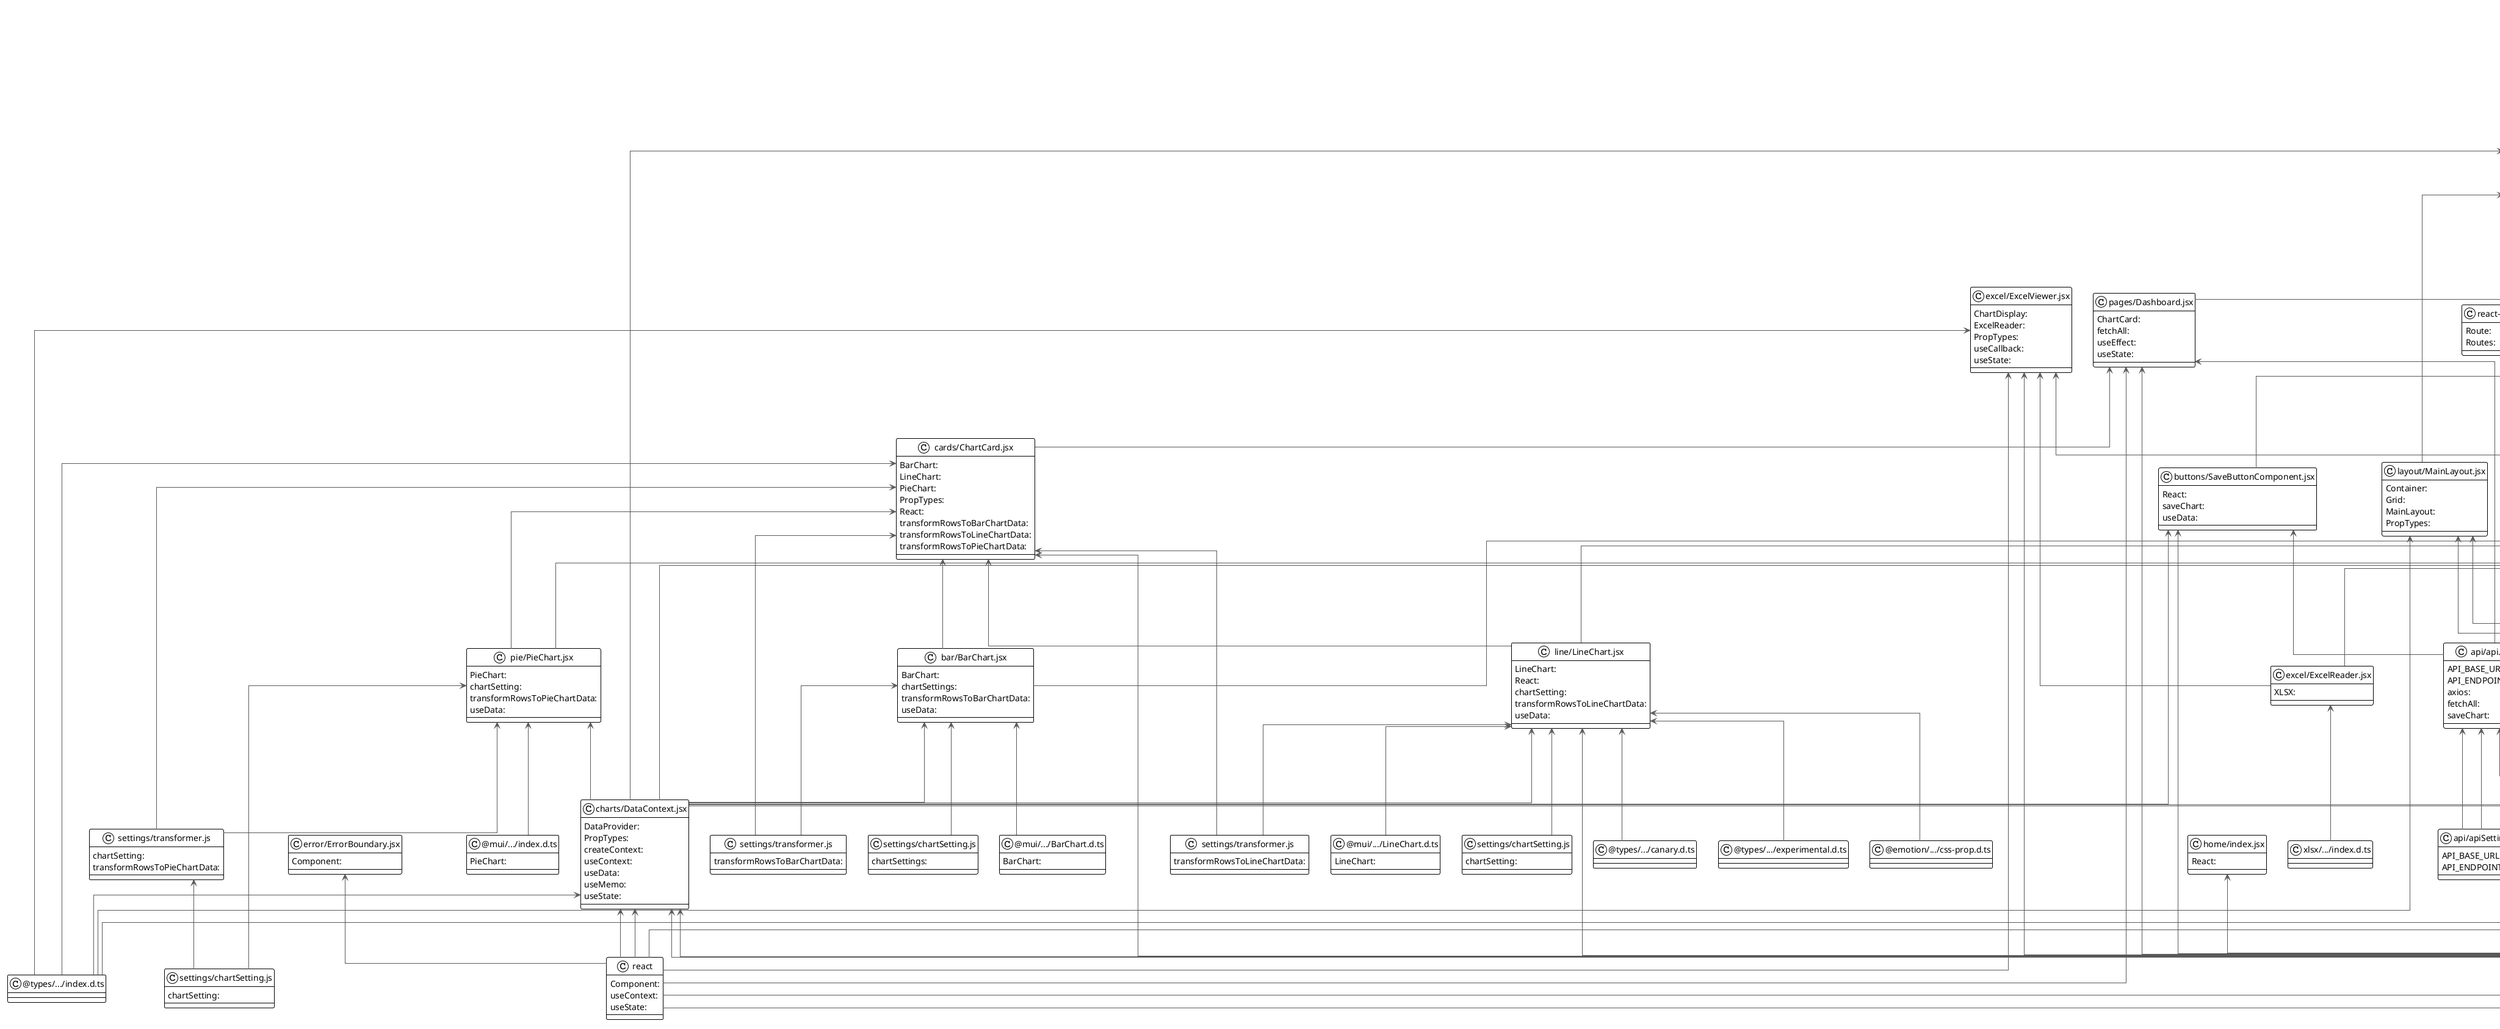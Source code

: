 @startuml

!theme plain
top to bottom direction
skinparam linetype ortho

class node38 as "@emotion/.../css-prop.d.ts"
class node4 as "@mui/.../Avatar.d.ts"
class node10 as "@mui/.../BarChart.d.ts" {
   BarChart:
}
class node63 as "@mui/.../IconButton.d.ts"
class node15 as "@mui/.../LineChart.d.ts" {
   LineChart:
}
class node6 as "@mui/.../Menu.d.ts"
class node40 as "@mui/.../MenuItem.d.ts"
class node3 as "@mui/.../SvgIcon.d.ts"
class node45 as "@mui/.../index.d.ts" {
   Logout:
   Settings:
}
class node47 as "@mui/.../index.d.ts" {
   PieChart:
}
class node54 as "@mui/.../index.d.ts" {
   ThemeProvider:
   createTheme:
}
class node55 as "@mui/.../index.d.ts" {
   AppBar:
   Button:
   Container:
   FormControl:
   Grid:
   InputLabel:
   MenuItem:
   Select:
   Toolbar:
   Typography:
}
class node2 as "@silevis/.../reactgrid.d.ts" {
   ReactGrid:
}
class node42 as "@silevis/.../styles.css"
class node27 as "@types/.../canary.d.ts"
class node20 as "@types/.../client.d.ts"
class node18 as "@types/.../experimental.d.ts"
class node21 as "@types/.../index.d.ts"
class node29 as "@types/.../index.d.ts" {
   createContext:
   useCallback:
   useEffect:
   useMemo:
}
class node11 as "api/api.js" {
   API_BASE_URL:
   API_ENDPOINTS:
   axios:
   fetchAll:
   saveChart:
}
class node52 as "api/apiSettings.js" {
   API_BASE_URL:
   API_ENDPOINTS:
}
class node58 as "axios/index.d.cts"
class node9 as "axios/index.d.ts"
class node16 as "bar/BarChart.jsx" {
   BarChart:
   chartSettings:
   transformRowsToBarChartData:
   useData:
}
class node37 as "buttons/SaveButtonComponent.jsx" {
   React:
   saveChart:
   useData:
}
class node48 as "cards/ChartCard.jsx" {
   BarChart:
   LineChart:
   PieChart:
   PropTypes:
   React:
   transformRowsToBarChartData:
   transformRowsToLineChartData:
   transformRowsToPieChartData:
}
class node5 as "charts/ChartDisplay.jsx" {
   BarChartComponent:
   FormControl:
   InputLabel:
   LineChartComponent:
   MenuItem:
   PieChartComponent:
   Select:
   useState:
}
class node19 as "charts/DataContext.jsx" {
   DataProvider:
   PropTypes:
   createContext:
   useContext:
   useData:
   useMemo:
   useState:
}
class node62 as "error/ErrorBoundary.jsx" {
   Component:
}
class node44 as "excel/ExcelReader.jsx" {
   XLSX:
}
class node1 as "excel/ExcelViewer.jsx" {
   ChartDisplay:
   ExcelReader:
   PropTypes:
   useCallback:
   useState:
}
class node23 as "header/DarkModeToggle.jsx" {
   Brightness4Icon:
   IconButton:
   React:
   ThemeProvider:
   createTheme:
   useState:
}
class node14 as "header/Header.jsx" {
   AppBar:
   DarkModeToggle:
   NavigationMenu:
   React:
   Toolbar:
   UserMenu:
}
class node34 as "header/NavigationMenu.jsx" {
   IconButton:
   Link:
   Menu:
   MenuIcon:
   MenuItem:
   React:
   useState:
}
class node43 as "header/UserMenu.jsx" {
   Avatar:
   IconButton:
   Link:
   Logout:
   Menu:
   MenuItem:
   React:
   Settings:
}
class node12 as "home/index.jsx" {
   React:
}
class node32 as "layout/MainLayout.jsx" {
   Container:
   Grid:
   MainLayout:
   PropTypes:
}
class node60 as "line/LineChart.jsx" {
   LineChart:
   React:
   chartSetting:
   transformRowsToLineChartData:
   useData:
}
class node28 as "navigation/MenuButton.jsx" {
   IconButton:
   MenuIcon:
   React:
}
class node17 as "navigation/NavMenu.jsx" {
   Menu:
   NavMenuItem:
   React:
}
class node49 as "navigation/NavMenuItem.jsx" {
   Link:
   MenuItem:
   PropTypes:
   React:
}
class node35 as "navigation/NavigationMenu.jsx" {
   MenuButton:
   NavMenu:
   React:
}
class node33 as "navigation/UserMenu.jsx" {
   Avatar:
   IconButton:
   Menu:
   MenuItem:
   React:
}
class node26 as "pages/Dashboard.jsx" {
   ChartCard:
   fetchAll:
   useEffect:
   useState:
}
class node61 as "pages/Editor.jsx" {
   ChartDisplay:
   DataProvider:
   Editor.css:
   ReactGridTable:
   SaveButtonComponent:
   saveChart:
   useData:
}
class node39 as "pages/LandingPage.jsx" {
   Button:
   Container:
   Header:
   Link:
   Typography:
}
class node7 as "pie/PieChart.jsx" {
   PieChart:
   chartSetting:
   transformRowsToPieChartData:
   useData:
}
class react {
   Component:
   useContext:
   useState:
}
class node24 as "react-router-dom/.../index.d.ts" {
   BrowserRouter:
   Link:
}
class node41 as "react-router/.../components.d.ts" {
   Route:
   Routes:
}
class node8 as "settings/chartSetting.js" {
   chartSetting:
}
class node56 as "settings/chartSetting.js" {
   chartSettings:
}
class node59 as "settings/chartSetting.js" {
   chartSetting:
}
class node30 as "settings/transformer.js" {
   transformRowsToBarChartData:
}
class node50 as "settings/transformer.js" {
   chartSetting:
   transformRowsToPieChartData:
}
class node51 as "settings/transformer.js" {
   transformRowsToLineChartData:
}
class node22 as "src/App.jsx" {
   Dashboard:
   DataProvider:
   Editor:
   Header:
   LandingPage:
   MainLayout:
   Route:
   Router:
   Routes:
}
class node31 as "src/index.css"
class node36 as "src/main.jsx" {
   App:
   ReactDOM:
   index.css:
}
class node25 as "styles/Editor.css"
class node13 as "styles/ReactGridTable.css"
class node0 as "tables/ReactGridTable.jsx" {
   ExcelReader:
   React:
   ReactGrid:
   ReactGridTable.css:
   getColumns:
   getColumnsFromData:
   getHeaders:
   getHeadersFromData:
   getRows:
   getRowsFromData:
   useData:
}
class node57 as "tables/ReactGridTableUtils.jsx" {
   getColumns:
   getColumnsFromData:
   getHeaders:
   getHeadersFromData:
   getRows:
   getRowsFromData:
}
class node46 as "xlsx/.../index.d.ts"

node11  <-[#595959,plain]-  node52
node11  <-[#595959,plain]-  node52
node11  <-[#595959,plain]-  node58
node11  <-[#595959,plain]-  node9
node16  <-[#595959,plain]-  node10
node16  <-[#595959,plain]-  node19
node16  <-[#595959,plain]-  node56
node16  <-[#595959,plain]-  node30
node37  <-[#595959,plain]-  node29
node37  <-[#595959,plain]-  node11
node37  <-[#595959,plain]-  node19
node48  <-[#595959,plain]-  node21
node48  <-[#595959,plain]-  node29
node48  <-[#595959,plain]-  node16
node48  <-[#595959,plain]-  node60
node48  <-[#595959,plain]-  node7
node48  <-[#595959,plain]-  node50
node48  <-[#595959,plain]-  node51
node48  <-[#595959,plain]-  node30
node5   <-[#595959,plain]-  node55
node5   <-[#595959,plain]-  node55
node5   <-[#595959,plain]-  node55
node5   <-[#595959,plain]-  node55
node5   <-[#595959,plain]-  node16
node5   <-[#595959,plain]-  node60
node5   <-[#595959,plain]-  node7
node5   <-[#595959,plain]-  react
node19  <-[#595959,plain]-  node29
node19  <-[#595959,plain]-  node21
node19  <-[#595959,plain]-  node29
node19  <-[#595959,plain]-  react
node19  <-[#595959,plain]-  react
node62  <-[#595959,plain]-  react
node44  <-[#595959,plain]-  node46
node1   <-[#595959,plain]-  node29
node1   <-[#595959,plain]-  node21
node1   <-[#595959,plain]-  node5
node1   <-[#595959,plain]-  node44
node1   <-[#595959,plain]-  react
node23  <-[#595959,plain]-  node63
node23  <-[#595959,plain]-  node3
node23  <-[#595959,plain]-  node54
node23  <-[#595959,plain]-  node54
node23  <-[#595959,plain]-  node29
node23  <-[#595959,plain]-  react
node14  <-[#595959,plain]-  node55
node14  <-[#595959,plain]-  node55
node14  <-[#595959,plain]-  node29
node14  <-[#595959,plain]-  node23
node14  <-[#595959,plain]-  node34
node14  <-[#595959,plain]-  node43
node34  <-[#595959,plain]-  node63
node34  <-[#595959,plain]-  node6
node34  <-[#595959,plain]-  node40
node34  <-[#595959,plain]-  node3
node34  <-[#595959,plain]-  node29
node34  <-[#595959,plain]-  react
node34  <-[#595959,plain]-  node24
node43  <-[#595959,plain]-  node4
node43  <-[#595959,plain]-  node63
node43  <-[#595959,plain]-  node6
node43  <-[#595959,plain]-  node40
node43  <-[#595959,plain]-  node45
node43  <-[#595959,plain]-  node45
node43  <-[#595959,plain]-  node29
node43  <-[#595959,plain]-  node24
node12  <-[#595959,plain]-  node29
node32  <-[#595959,plain]-  node55
node32  <-[#595959,plain]-  node55
node32  <-[#595959,plain]-  node21
node60  <-[#595959,plain]-  node38
node60  <-[#595959,plain]-  node15
node60  <-[#595959,plain]-  node27
node60  <-[#595959,plain]-  node18
node60  <-[#595959,plain]-  node29
node60  <-[#595959,plain]-  node19
node60  <-[#595959,plain]-  node59
node60  <-[#595959,plain]-  node51
node28  <-[#595959,plain]-  node63
node28  <-[#595959,plain]-  node3
node28  <-[#595959,plain]-  node29
node17  <-[#595959,plain]-  node6
node17  <-[#595959,plain]-  node29
node17  <-[#595959,plain]-  node49
node49  <-[#595959,plain]-  node40
node49  <-[#595959,plain]-  node21
node49  <-[#595959,plain]-  node29
node49  <-[#595959,plain]-  node24
node35  <-[#595959,plain]-  node29
node35  <-[#595959,plain]-  node28
node35  <-[#595959,plain]-  node17
node33  <-[#595959,plain]-  node4
node33  <-[#595959,plain]-  node63
node33  <-[#595959,plain]-  node6
node33  <-[#595959,plain]-  node40
node33  <-[#595959,plain]-  node29
node26  <-[#595959,plain]-  node29
node26  <-[#595959,plain]-  node11
node26  <-[#595959,plain]-  node48
node26  <-[#595959,plain]-  react
node61  <-[#595959,plain]-  node11
node61  <-[#595959,plain]-  node37
node61  <-[#595959,plain]-  node5
node61  <-[#595959,plain]-  node19
node61  <-[#595959,plain]-  node19
node61  <-[#595959,plain]-  node25
node61  <-[#595959,plain]-  node0
node39  <-[#595959,plain]-  node55
node39  <-[#595959,plain]-  node55
node39  <-[#595959,plain]-  node55
node39  <-[#595959,plain]-  node14
node39  <-[#595959,plain]-  node24
node7   <-[#595959,plain]-  node47
node7   <-[#595959,plain]-  node19
node7   <-[#595959,plain]-  node8
node7   <-[#595959,plain]-  node50
node50  <-[#595959,plain]-  node8
node22  <-[#595959,plain]-  node19
node22  <-[#595959,plain]-  node14
node22  <-[#595959,plain]-  node32
node22  <-[#595959,plain]-  node26
node22  <-[#595959,plain]-  node61
node22  <-[#595959,plain]-  node39
node22  <-[#595959,plain]-  node24
node22  <-[#595959,plain]-  node41
node22  <-[#595959,plain]-  node41
node36  <-[#595959,plain]-  node20
node36  <-[#595959,plain]-  node22
node36  <-[#595959,plain]-  node31
node13  <-[#595959,plain]-  node42
node0   <-[#595959,plain]-  node2
node0   <-[#595959,plain]-  node29
node0   <-[#595959,plain]-  node19
node0   <-[#595959,plain]-  node44
node0   <-[#595959,plain]-  node13
node0   <-[#595959,plain]-  node57
node0   <-[#595959,plain]-  node57
node0   <-[#595959,plain]-  node57
node0   <-[#595959,plain]-  node57
node0   <-[#595959,plain]-  node57
node0   <-[#595959,plain]-  node57
@enduml
